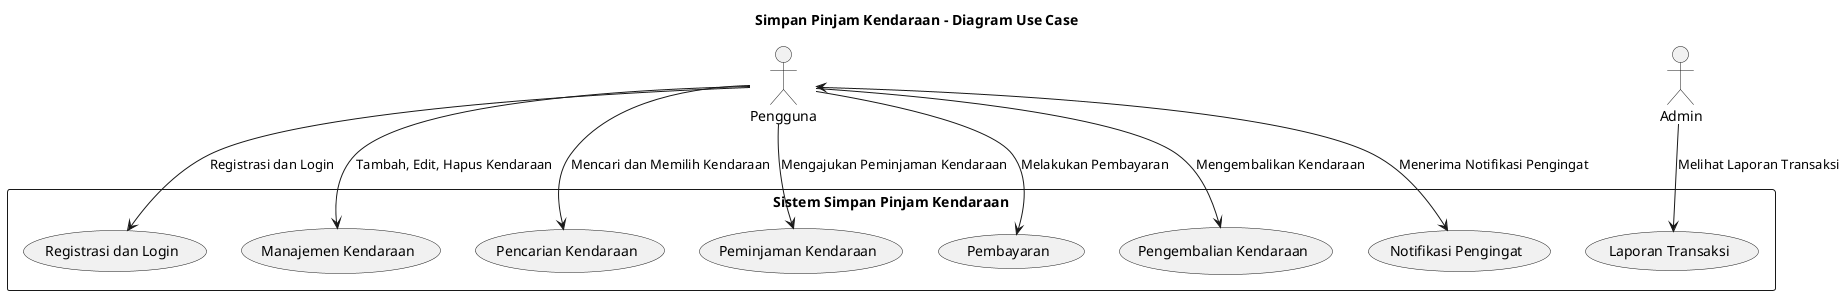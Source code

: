 @startuml
title Simpan Pinjam Kendaraan - Diagram Use Case

actor "Pengguna" as user
actor "Admin" as admin

rectangle "Sistem Simpan Pinjam Kendaraan" {
    usecase "Registrasi dan Login" as UC01
    usecase "Manajemen Kendaraan" as UC02
    usecase "Pencarian Kendaraan" as UC03
    usecase "Peminjaman Kendaraan" as UC04
    usecase "Pembayaran" as UC05
    usecase "Pengembalian Kendaraan" as UC06
    usecase "Notifikasi Pengingat" as UC07
    usecase "Laporan Transaksi" as UC08
}

user --> UC01 : Registrasi dan Login
user --> UC02 : Tambah, Edit, Hapus Kendaraan
user -down-> UC03 : Mencari dan Memilih Kendaraan
user --> UC04 : Mengajukan Peminjaman Kendaraan
user --> UC05 : Melakukan Pembayaran
user --> UC06 : Mengembalikan Kendaraan
user <--> UC07 : Menerima Notifikasi Pengingat

admin --> UC08 : Melihat Laporan Transaksi

@enduml
